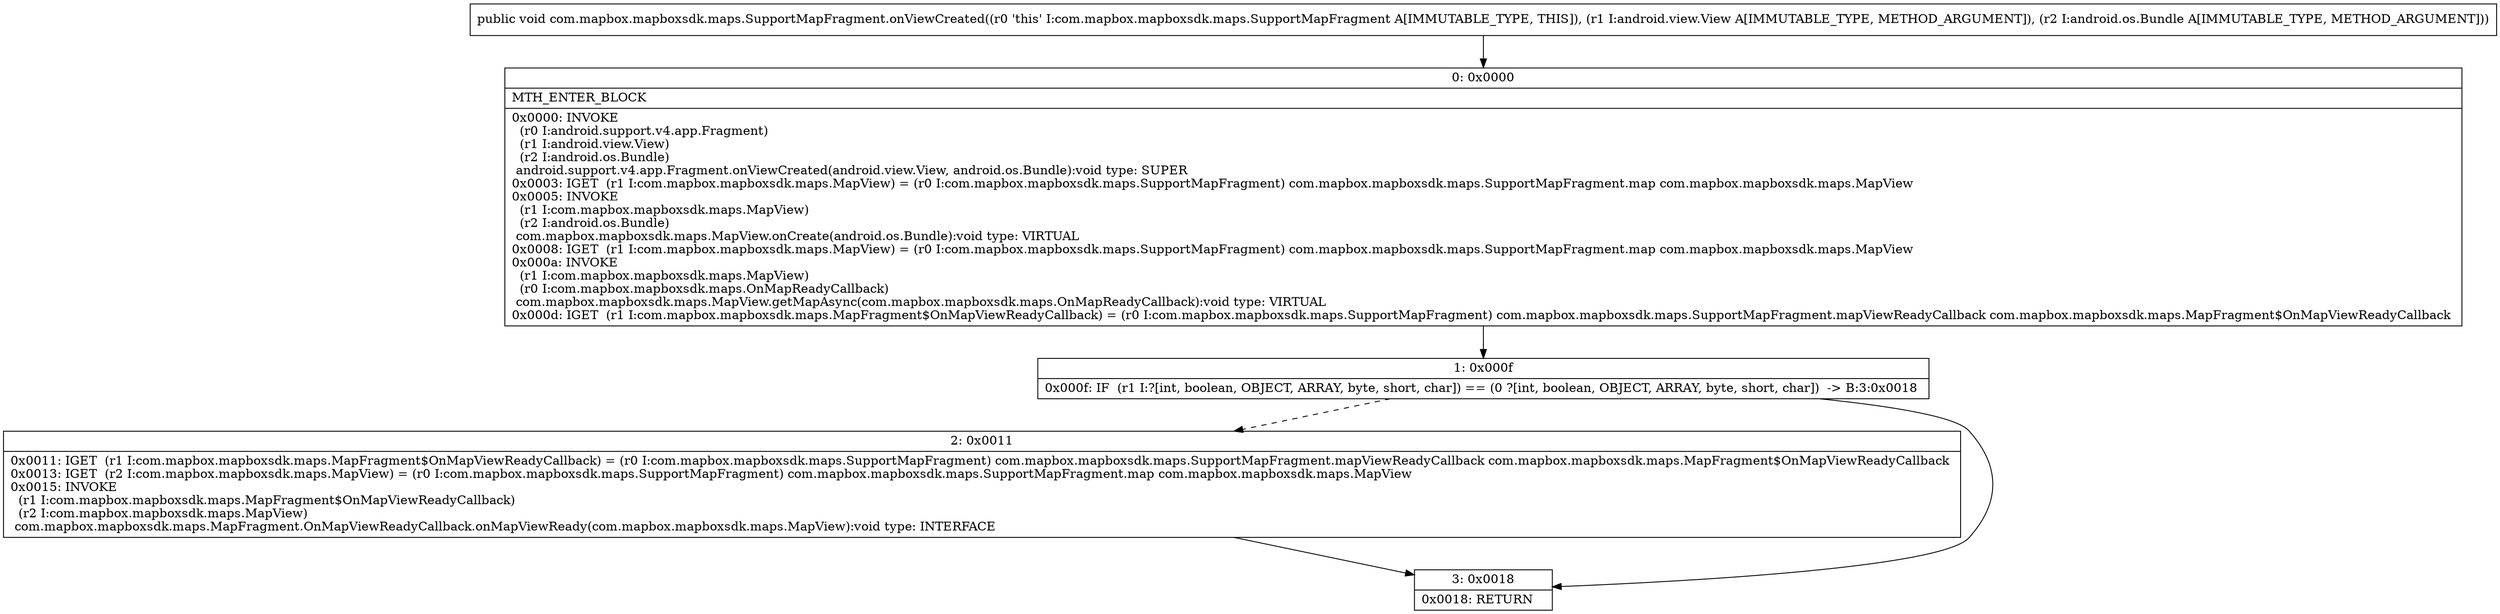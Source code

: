 digraph "CFG forcom.mapbox.mapboxsdk.maps.SupportMapFragment.onViewCreated(Landroid\/view\/View;Landroid\/os\/Bundle;)V" {
Node_0 [shape=record,label="{0\:\ 0x0000|MTH_ENTER_BLOCK\l|0x0000: INVOKE  \l  (r0 I:android.support.v4.app.Fragment)\l  (r1 I:android.view.View)\l  (r2 I:android.os.Bundle)\l android.support.v4.app.Fragment.onViewCreated(android.view.View, android.os.Bundle):void type: SUPER \l0x0003: IGET  (r1 I:com.mapbox.mapboxsdk.maps.MapView) = (r0 I:com.mapbox.mapboxsdk.maps.SupportMapFragment) com.mapbox.mapboxsdk.maps.SupportMapFragment.map com.mapbox.mapboxsdk.maps.MapView \l0x0005: INVOKE  \l  (r1 I:com.mapbox.mapboxsdk.maps.MapView)\l  (r2 I:android.os.Bundle)\l com.mapbox.mapboxsdk.maps.MapView.onCreate(android.os.Bundle):void type: VIRTUAL \l0x0008: IGET  (r1 I:com.mapbox.mapboxsdk.maps.MapView) = (r0 I:com.mapbox.mapboxsdk.maps.SupportMapFragment) com.mapbox.mapboxsdk.maps.SupportMapFragment.map com.mapbox.mapboxsdk.maps.MapView \l0x000a: INVOKE  \l  (r1 I:com.mapbox.mapboxsdk.maps.MapView)\l  (r0 I:com.mapbox.mapboxsdk.maps.OnMapReadyCallback)\l com.mapbox.mapboxsdk.maps.MapView.getMapAsync(com.mapbox.mapboxsdk.maps.OnMapReadyCallback):void type: VIRTUAL \l0x000d: IGET  (r1 I:com.mapbox.mapboxsdk.maps.MapFragment$OnMapViewReadyCallback) = (r0 I:com.mapbox.mapboxsdk.maps.SupportMapFragment) com.mapbox.mapboxsdk.maps.SupportMapFragment.mapViewReadyCallback com.mapbox.mapboxsdk.maps.MapFragment$OnMapViewReadyCallback \l}"];
Node_1 [shape=record,label="{1\:\ 0x000f|0x000f: IF  (r1 I:?[int, boolean, OBJECT, ARRAY, byte, short, char]) == (0 ?[int, boolean, OBJECT, ARRAY, byte, short, char])  \-\> B:3:0x0018 \l}"];
Node_2 [shape=record,label="{2\:\ 0x0011|0x0011: IGET  (r1 I:com.mapbox.mapboxsdk.maps.MapFragment$OnMapViewReadyCallback) = (r0 I:com.mapbox.mapboxsdk.maps.SupportMapFragment) com.mapbox.mapboxsdk.maps.SupportMapFragment.mapViewReadyCallback com.mapbox.mapboxsdk.maps.MapFragment$OnMapViewReadyCallback \l0x0013: IGET  (r2 I:com.mapbox.mapboxsdk.maps.MapView) = (r0 I:com.mapbox.mapboxsdk.maps.SupportMapFragment) com.mapbox.mapboxsdk.maps.SupportMapFragment.map com.mapbox.mapboxsdk.maps.MapView \l0x0015: INVOKE  \l  (r1 I:com.mapbox.mapboxsdk.maps.MapFragment$OnMapViewReadyCallback)\l  (r2 I:com.mapbox.mapboxsdk.maps.MapView)\l com.mapbox.mapboxsdk.maps.MapFragment.OnMapViewReadyCallback.onMapViewReady(com.mapbox.mapboxsdk.maps.MapView):void type: INTERFACE \l}"];
Node_3 [shape=record,label="{3\:\ 0x0018|0x0018: RETURN   \l}"];
MethodNode[shape=record,label="{public void com.mapbox.mapboxsdk.maps.SupportMapFragment.onViewCreated((r0 'this' I:com.mapbox.mapboxsdk.maps.SupportMapFragment A[IMMUTABLE_TYPE, THIS]), (r1 I:android.view.View A[IMMUTABLE_TYPE, METHOD_ARGUMENT]), (r2 I:android.os.Bundle A[IMMUTABLE_TYPE, METHOD_ARGUMENT])) }"];
MethodNode -> Node_0;
Node_0 -> Node_1;
Node_1 -> Node_2[style=dashed];
Node_1 -> Node_3;
Node_2 -> Node_3;
}

